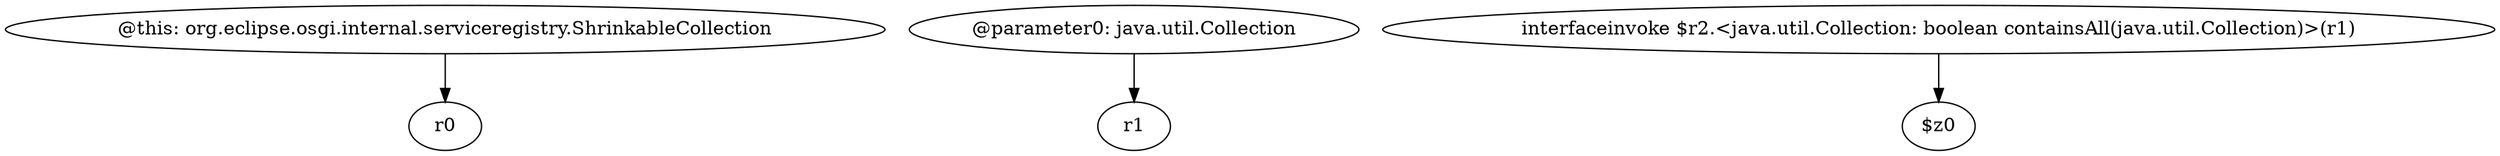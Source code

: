 digraph g {
0[label="@this: org.eclipse.osgi.internal.serviceregistry.ShrinkableCollection"]
1[label="r0"]
0->1[label=""]
2[label="@parameter0: java.util.Collection"]
3[label="r1"]
2->3[label=""]
4[label="interfaceinvoke $r2.<java.util.Collection: boolean containsAll(java.util.Collection)>(r1)"]
5[label="$z0"]
4->5[label=""]
}